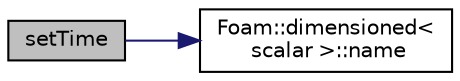 digraph "setTime"
{
  bgcolor="transparent";
  edge [fontname="Helvetica",fontsize="10",labelfontname="Helvetica",labelfontsize="10"];
  node [fontname="Helvetica",fontsize="10",shape=record];
  rankdir="LR";
  Node1 [label="setTime",height=0.2,width=0.4,color="black", fillcolor="grey75", style="filled", fontcolor="black"];
  Node1 -> Node2 [color="midnightblue",fontsize="10",style="solid",fontname="Helvetica"];
  Node2 [label="Foam::dimensioned\<\l scalar \>::name",height=0.2,width=0.4,color="black",URL="$a00540.html#a6d60057c26042eaf7fa1b3b6fb07b582",tooltip="Return const reference to name. "];
}
